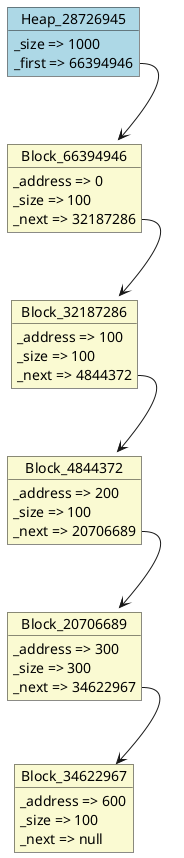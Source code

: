 @startuml object
object Heap_28726945#LightBlue {
  _size => 1000
  _first => 66394946
}
object Block_66394946#LightGoldenRodYellow {
  _address => 0
  _size => 100
  _next => 32187286
}
object Block_32187286#LightGoldenRodYellow {
  _address => 100
  _size => 100
  _next => 4844372
}
object Block_4844372#LightGoldenRodYellow {
  _address => 200
  _size => 100
  _next => 20706689
}
object Block_20706689#LightGoldenRodYellow {
  _address => 300
  _size => 300
  _next => 34622967
}
object Block_34622967#LightGoldenRodYellow {
  _address => 600
  _size => 100
  _next => null
}
Block_20706689::_next --> Block_34622967
Block_4844372::_next --> Block_20706689
Block_32187286::_next --> Block_4844372
Block_66394946::_next --> Block_32187286
Heap_28726945::_first --> Block_66394946
@enduml
